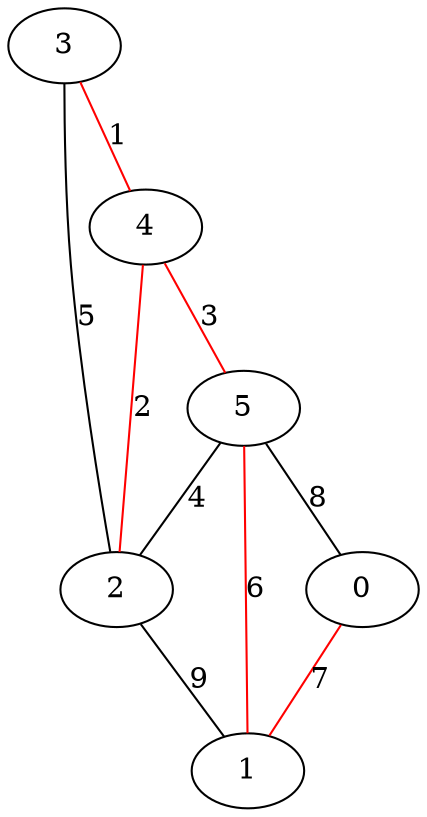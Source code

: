 graph A{
3--4[label = 1; color = red ];
2--4[label = 2; color = red ];
4--5[label = 3; color = red ];
1--5[label = 6; color = red ];
0--1[label = 7; color = red ];
5--2[label = 4];
3--2[label = 5];
5--0[label = 8];
2--1[label = 9];
}
